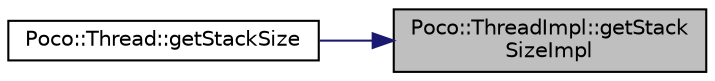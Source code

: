 digraph "Poco::ThreadImpl::getStackSizeImpl"
{
 // LATEX_PDF_SIZE
  edge [fontname="Helvetica",fontsize="10",labelfontname="Helvetica",labelfontsize="10"];
  node [fontname="Helvetica",fontsize="10",shape=record];
  rankdir="RL";
  Node1 [label="Poco::ThreadImpl::getStack\lSizeImpl",height=0.2,width=0.4,color="black", fillcolor="grey75", style="filled", fontcolor="black",tooltip=" "];
  Node1 -> Node2 [dir="back",color="midnightblue",fontsize="10",style="solid",fontname="Helvetica"];
  Node2 [label="Poco::Thread::getStackSize",height=0.2,width=0.4,color="black", fillcolor="white", style="filled",URL="$classPoco_1_1Thread.html#a8ad80222cf21ede2a13e8071c0e5e6e0",tooltip=" "];
}
